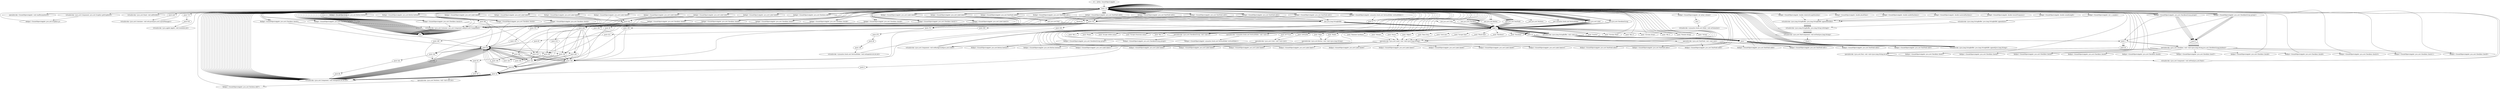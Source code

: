 digraph "" {
    "r0 := @this: SoundObjectsApplet"
    "load.r r0"
    "r0 := @this: SoundObjectsApplet"->"load.r r0";
    "load.r r0"->"load.r r0";
    "virtualinvoke <java.awt.Component: java.awt.Graphics getGraphics()>"
    "load.r r0"->"virtualinvoke <java.awt.Component: java.awt.Graphics getGraphics()>";
    "fieldput <SoundObjectsApplet: java.awt.Graphics g>"
    "virtualinvoke <java.awt.Component: java.awt.Graphics getGraphics()>"->"fieldput <SoundObjectsApplet: java.awt.Graphics g>";
    "fieldput <SoundObjectsApplet: java.awt.Graphics g>"->"load.r r0";
    "specialinvoke <SoundObjectsApplet: void readParameters()>"
    "load.r r0"->"specialinvoke <SoundObjectsApplet: void readParameters()>";
    "specialinvoke <SoundObjectsApplet: void readParameters()>"->"load.r r0";
    "push null"
    "load.r r0"->"push null";
    "virtualinvoke <java.awt.Container: void setLayout(java.awt.LayoutManager)>"
    "push null"->"virtualinvoke <java.awt.Container: void setLayout(java.awt.LayoutManager)>";
    "virtualinvoke <java.awt.Container: void setLayout(java.awt.LayoutManager)>"->"load.r r0";
    "virtualinvoke <java.awt.Panel: void addNotify()>"
    "load.r r0"->"virtualinvoke <java.awt.Panel: void addNotify()>";
    "virtualinvoke <java.awt.Panel: void addNotify()>"->"load.r r0";
    "push 715"
    "load.r r0"->"push 715";
    "push 535"
    "push 715"->"push 535";
    "virtualinvoke <java.applet.Applet: void resize(int,int)>"
    "push 535"->"virtualinvoke <java.applet.Applet: void resize(int,int)>";
    "virtualinvoke <java.applet.Applet: void resize(int,int)>"->"load.r r0";
    "new java.awt.Color"
    "load.r r0"->"new java.awt.Color";
    "dup1.r"
    "new java.awt.Color"->"dup1.r";
    "push 12632256"
    "dup1.r"->"push 12632256";
    "specialinvoke <java.awt.Color: void <init>(int)>"
    "push 12632256"->"specialinvoke <java.awt.Color: void <init>(int)>";
    "virtualinvoke <java.awt.Component: void setBackground(java.awt.Color)>"
    "specialinvoke <java.awt.Color: void <init>(int)>"->"virtualinvoke <java.awt.Component: void setBackground(java.awt.Color)>";
    "virtualinvoke <java.awt.Component: void setBackground(java.awt.Color)>"->"load.r r0";
    "new java.awt.CheckboxGroup"
    "load.r r0"->"new java.awt.CheckboxGroup";
    "new java.awt.CheckboxGroup"->"dup1.r";
    "specialinvoke <java.awt.CheckboxGroup: void <init>()>"
    "dup1.r"->"specialinvoke <java.awt.CheckboxGroup: void <init>()>";
    "fieldput <SoundObjectsApplet: java.awt.CheckboxGroup group1>"
    "specialinvoke <java.awt.CheckboxGroup: void <init>()>"->"fieldput <SoundObjectsApplet: java.awt.CheckboxGroup group1>";
    "fieldput <SoundObjectsApplet: java.awt.CheckboxGroup group1>"->"load.r r0";
    "new java.awt.Checkbox"
    "load.r r0"->"new java.awt.Checkbox";
    "new java.awt.Checkbox"->"dup1.r";
    "push \"Hit 1\""
    "dup1.r"->"push \"Hit 1\"";
    "push \"Hit 1\""->"load.r r0";
    "fieldget <SoundObjectsApplet: java.awt.CheckboxGroup group1>"
    "load.r r0"->"fieldget <SoundObjectsApplet: java.awt.CheckboxGroup group1>";
    "push 0"
    "fieldget <SoundObjectsApplet: java.awt.CheckboxGroup group1>"->"push 0";
    "specialinvoke <java.awt.Checkbox: void <init>(java.lang.String,java.awt.CheckboxGroup,boolean)>"
    "push 0"->"specialinvoke <java.awt.Checkbox: void <init>(java.lang.String,java.awt.CheckboxGroup,boolean)>";
    "fieldput <SoundObjectsApplet: java.awt.Checkbox check1>"
    "specialinvoke <java.awt.Checkbox: void <init>(java.lang.String,java.awt.CheckboxGroup,boolean)>"->"fieldput <SoundObjectsApplet: java.awt.Checkbox check1>";
    "fieldput <SoundObjectsApplet: java.awt.Checkbox check1>"->"load.r r0";
    "fieldget <SoundObjectsApplet: java.awt.Checkbox check1>"
    "load.r r0"->"fieldget <SoundObjectsApplet: java.awt.Checkbox check1>";
    "push 24"
    "fieldget <SoundObjectsApplet: java.awt.Checkbox check1>"->"push 24";
    "push 192"
    "push 24"->"push 192";
    "push 144"
    "push 192"->"push 144";
    "push 144"->"push 24";
    "virtualinvoke <java.awt.Component: void reshape(int,int,int,int)>"
    "push 24"->"virtualinvoke <java.awt.Component: void reshape(int,int,int,int)>";
    "virtualinvoke <java.awt.Component: void reshape(int,int,int,int)>"->"load.r r0";
    "load.r r0"->"load.r r0";
    "load.r r0"->"fieldget <SoundObjectsApplet: java.awt.Checkbox check1>";
    "virtualinvoke <java.awt.Container: java.awt.Component add(java.awt.Component)>"
    "fieldget <SoundObjectsApplet: java.awt.Checkbox check1>"->"virtualinvoke <java.awt.Container: java.awt.Component add(java.awt.Component)>";
    "pop"
    "virtualinvoke <java.awt.Container: java.awt.Component add(java.awt.Component)>"->"pop";
    "pop"->"load.r r0";
    "load.r r0"->"new java.awt.Checkbox";
    "new java.awt.Checkbox"->"dup1.r";
    "push \"Pluck\""
    "dup1.r"->"push \"Pluck\"";
    "push \"Pluck\""->"load.r r0";
    "load.r r0"->"fieldget <SoundObjectsApplet: java.awt.CheckboxGroup group1>";
    "fieldget <SoundObjectsApplet: java.awt.CheckboxGroup group1>"->"push 0";
    "push 0"->"specialinvoke <java.awt.Checkbox: void <init>(java.lang.String,java.awt.CheckboxGroup,boolean)>";
    "fieldput <SoundObjectsApplet: java.awt.Checkbox check2>"
    "specialinvoke <java.awt.Checkbox: void <init>(java.lang.String,java.awt.CheckboxGroup,boolean)>"->"fieldput <SoundObjectsApplet: java.awt.Checkbox check2>";
    "fieldput <SoundObjectsApplet: java.awt.Checkbox check2>"->"load.r r0";
    "fieldget <SoundObjectsApplet: java.awt.Checkbox check2>"
    "load.r r0"->"fieldget <SoundObjectsApplet: java.awt.Checkbox check2>";
    "fieldget <SoundObjectsApplet: java.awt.Checkbox check2>"->"push 24";
    "push 240"
    "push 24"->"push 240";
    "push 240"->"push 144";
    "push 144"->"push 24";
    "push 24"->"virtualinvoke <java.awt.Component: void reshape(int,int,int,int)>";
    "virtualinvoke <java.awt.Component: void reshape(int,int,int,int)>"->"load.r r0";
    "load.r r0"->"load.r r0";
    "load.r r0"->"fieldget <SoundObjectsApplet: java.awt.Checkbox check2>";
    "fieldget <SoundObjectsApplet: java.awt.Checkbox check2>"->"virtualinvoke <java.awt.Container: java.awt.Component add(java.awt.Component)>";
    "virtualinvoke <java.awt.Container: java.awt.Component add(java.awt.Component)>"->"pop";
    "pop"->"load.r r0";
    "load.r r0"->"new java.awt.Checkbox";
    "new java.awt.Checkbox"->"dup1.r";
    "push \"Scrape (white noise)\""
    "dup1.r"->"push \"Scrape (white noise)\"";
    "push \"Scrape (white noise)\""->"load.r r0";
    "load.r r0"->"fieldget <SoundObjectsApplet: java.awt.CheckboxGroup group1>";
    "fieldget <SoundObjectsApplet: java.awt.CheckboxGroup group1>"->"push 0";
    "push 0"->"specialinvoke <java.awt.Checkbox: void <init>(java.lang.String,java.awt.CheckboxGroup,boolean)>";
    "fieldput <SoundObjectsApplet: java.awt.Checkbox check3>"
    "specialinvoke <java.awt.Checkbox: void <init>(java.lang.String,java.awt.CheckboxGroup,boolean)>"->"fieldput <SoundObjectsApplet: java.awt.Checkbox check3>";
    "fieldput <SoundObjectsApplet: java.awt.Checkbox check3>"->"load.r r0";
    "fieldget <SoundObjectsApplet: java.awt.Checkbox check3>"
    "load.r r0"->"fieldget <SoundObjectsApplet: java.awt.Checkbox check3>";
    "fieldget <SoundObjectsApplet: java.awt.Checkbox check3>"->"push 24";
    "push 264"
    "push 24"->"push 264";
    "push 180"
    "push 264"->"push 180";
    "push 180"->"push 24";
    "push 24"->"virtualinvoke <java.awt.Component: void reshape(int,int,int,int)>";
    "virtualinvoke <java.awt.Component: void reshape(int,int,int,int)>"->"load.r r0";
    "load.r r0"->"load.r r0";
    "load.r r0"->"fieldget <SoundObjectsApplet: java.awt.Checkbox check3>";
    "fieldget <SoundObjectsApplet: java.awt.Checkbox check3>"->"virtualinvoke <java.awt.Container: java.awt.Component add(java.awt.Component)>";
    "virtualinvoke <java.awt.Container: java.awt.Component add(java.awt.Component)>"->"pop";
    "pop"->"load.r r0";
    "load.r r0"->"new java.awt.Checkbox";
    "new java.awt.Checkbox"->"dup1.r";
    "push \"Scrape (Gaussian noise)\""
    "dup1.r"->"push \"Scrape (Gaussian noise)\"";
    "push \"Scrape (Gaussian noise)\""->"load.r r0";
    "load.r r0"->"fieldget <SoundObjectsApplet: java.awt.CheckboxGroup group1>";
    "push 1"
    "fieldget <SoundObjectsApplet: java.awt.CheckboxGroup group1>"->"push 1";
    "push 1"->"specialinvoke <java.awt.Checkbox: void <init>(java.lang.String,java.awt.CheckboxGroup,boolean)>";
    "fieldput <SoundObjectsApplet: java.awt.Checkbox check4>"
    "specialinvoke <java.awt.Checkbox: void <init>(java.lang.String,java.awt.CheckboxGroup,boolean)>"->"fieldput <SoundObjectsApplet: java.awt.Checkbox check4>";
    "fieldput <SoundObjectsApplet: java.awt.Checkbox check4>"->"load.r r0";
    "fieldget <SoundObjectsApplet: java.awt.Checkbox check4>"
    "load.r r0"->"fieldget <SoundObjectsApplet: java.awt.Checkbox check4>";
    "fieldget <SoundObjectsApplet: java.awt.Checkbox check4>"->"push 24";
    "push 288"
    "push 24"->"push 288";
    "push 198"
    "push 288"->"push 198";
    "push 198"->"push 24";
    "push 24"->"virtualinvoke <java.awt.Component: void reshape(int,int,int,int)>";
    "virtualinvoke <java.awt.Component: void reshape(int,int,int,int)>"->"load.r r0";
    "load.r r0"->"load.r r0";
    "load.r r0"->"fieldget <SoundObjectsApplet: java.awt.Checkbox check4>";
    "fieldget <SoundObjectsApplet: java.awt.Checkbox check4>"->"virtualinvoke <java.awt.Container: java.awt.Component add(java.awt.Component)>";
    "virtualinvoke <java.awt.Container: java.awt.Component add(java.awt.Component)>"->"pop";
    "pop"->"load.r r0";
    "new java.awt.Label"
    "load.r r0"->"new java.awt.Label";
    "new java.awt.Label"->"dup1.r";
    "push \"Force\""
    "dup1.r"->"push \"Force\"";
    "specialinvoke <java.awt.Label: void <init>(java.lang.String)>"
    "push \"Force\""->"specialinvoke <java.awt.Label: void <init>(java.lang.String)>";
    "fieldput <SoundObjectsApplet: java.awt.Label label1>"
    "specialinvoke <java.awt.Label: void <init>(java.lang.String)>"->"fieldput <SoundObjectsApplet: java.awt.Label label1>";
    "fieldput <SoundObjectsApplet: java.awt.Label label1>"->"load.r r0";
    "fieldget <SoundObjectsApplet: java.awt.Label label1>"
    "load.r r0"->"fieldget <SoundObjectsApplet: java.awt.Label label1>";
    "push 36"
    "fieldget <SoundObjectsApplet: java.awt.Label label1>"->"push 36";
    "push 36"->"push 144";
    "push 90"
    "push 144"->"push 90";
    "push 32"
    "push 90"->"push 32";
    "push 32"->"virtualinvoke <java.awt.Component: void reshape(int,int,int,int)>";
    "virtualinvoke <java.awt.Component: void reshape(int,int,int,int)>"->"load.r r0";
    "load.r r0"->"fieldget <SoundObjectsApplet: java.awt.Label label1>";
    "new java.awt.Font"
    "fieldget <SoundObjectsApplet: java.awt.Label label1>"->"new java.awt.Font";
    "new java.awt.Font"->"dup1.r";
    "push \"Courier\""
    "dup1.r"->"push \"Courier\"";
    "push \"Courier\""->"push 1";
    "push 20"
    "push 1"->"push 20";
    "specialinvoke <java.awt.Font: void <init>(java.lang.String,int,int)>"
    "push 20"->"specialinvoke <java.awt.Font: void <init>(java.lang.String,int,int)>";
    "virtualinvoke <java.awt.Component: void setFont(java.awt.Font)>"
    "specialinvoke <java.awt.Font: void <init>(java.lang.String,int,int)>"->"virtualinvoke <java.awt.Component: void setFont(java.awt.Font)>";
    "virtualinvoke <java.awt.Component: void setFont(java.awt.Font)>"->"load.r r0";
    "load.r r0"->"load.r r0";
    "load.r r0"->"fieldget <SoundObjectsApplet: java.awt.Label label1>";
    "fieldget <SoundObjectsApplet: java.awt.Label label1>"->"virtualinvoke <java.awt.Container: java.awt.Component add(java.awt.Component)>";
    "virtualinvoke <java.awt.Container: java.awt.Component add(java.awt.Component)>"->"pop";
    "pop"->"load.r r0";
    "load.r r0"->"new java.awt.CheckboxGroup";
    "new java.awt.CheckboxGroup"->"dup1.r";
    "dup1.r"->"specialinvoke <java.awt.CheckboxGroup: void <init>()>";
    "fieldput <SoundObjectsApplet: java.awt.CheckboxGroup group2>"
    "specialinvoke <java.awt.CheckboxGroup: void <init>()>"->"fieldput <SoundObjectsApplet: java.awt.CheckboxGroup group2>";
    "fieldput <SoundObjectsApplet: java.awt.CheckboxGroup group2>"->"load.r r0";
    "load.r r0"->"new java.awt.Checkbox";
    "new java.awt.Checkbox"->"dup1.r";
    "push \"Bar 1\""
    "dup1.r"->"push \"Bar 1\"";
    "push \"Bar 1\""->"load.r r0";
    "fieldget <SoundObjectsApplet: java.awt.CheckboxGroup group2>"
    "load.r r0"->"fieldget <SoundObjectsApplet: java.awt.CheckboxGroup group2>";
    "fieldget <SoundObjectsApplet: java.awt.CheckboxGroup group2>"->"push 0";
    "push 0"->"specialinvoke <java.awt.Checkbox: void <init>(java.lang.String,java.awt.CheckboxGroup,boolean)>";
    "fieldput <SoundObjectsApplet: java.awt.Checkbox check6>"
    "specialinvoke <java.awt.Checkbox: void <init>(java.lang.String,java.awt.CheckboxGroup,boolean)>"->"fieldput <SoundObjectsApplet: java.awt.Checkbox check6>";
    "fieldput <SoundObjectsApplet: java.awt.Checkbox check6>"->"load.r r0";
    "fieldget <SoundObjectsApplet: java.awt.Checkbox check6>"
    "load.r r0"->"fieldget <SoundObjectsApplet: java.awt.Checkbox check6>";
    "push 228"
    "fieldget <SoundObjectsApplet: java.awt.Checkbox check6>"->"push 228";
    "push 216"
    "push 228"->"push 216";
    "push 108"
    "push 216"->"push 108";
    "push 108"->"push 24";
    "push 24"->"virtualinvoke <java.awt.Component: void reshape(int,int,int,int)>";
    "virtualinvoke <java.awt.Component: void reshape(int,int,int,int)>"->"load.r r0";
    "load.r r0"->"load.r r0";
    "load.r r0"->"fieldget <SoundObjectsApplet: java.awt.Checkbox check6>";
    "fieldget <SoundObjectsApplet: java.awt.Checkbox check6>"->"virtualinvoke <java.awt.Container: java.awt.Component add(java.awt.Component)>";
    "virtualinvoke <java.awt.Container: java.awt.Component add(java.awt.Component)>"->"pop";
    "pop"->"load.r r0";
    "load.r r0"->"new java.awt.Checkbox";
    "new java.awt.Checkbox"->"dup1.r";
    "push \"Circular Plate\""
    "dup1.r"->"push \"Circular Plate\"";
    "push \"Circular Plate\""->"load.r r0";
    "load.r r0"->"fieldget <SoundObjectsApplet: java.awt.CheckboxGroup group2>";
    "fieldget <SoundObjectsApplet: java.awt.CheckboxGroup group2>"->"push 0";
    "push 0"->"specialinvoke <java.awt.Checkbox: void <init>(java.lang.String,java.awt.CheckboxGroup,boolean)>";
    "fieldput <SoundObjectsApplet: java.awt.Checkbox check7>"
    "specialinvoke <java.awt.Checkbox: void <init>(java.lang.String,java.awt.CheckboxGroup,boolean)>"->"fieldput <SoundObjectsApplet: java.awt.Checkbox check7>";
    "fieldput <SoundObjectsApplet: java.awt.Checkbox check7>"->"load.r r0";
    "fieldget <SoundObjectsApplet: java.awt.Checkbox check7>"
    "load.r r0"->"fieldget <SoundObjectsApplet: java.awt.Checkbox check7>";
    "fieldget <SoundObjectsApplet: java.awt.Checkbox check7>"->"push 228";
    "push 228"->"push 264";
    "push 120"
    "push 264"->"push 120";
    "push 120"->"push 24";
    "push 24"->"virtualinvoke <java.awt.Component: void reshape(int,int,int,int)>";
    "virtualinvoke <java.awt.Component: void reshape(int,int,int,int)>"->"load.r r0";
    "load.r r0"->"load.r r0";
    "load.r r0"->"fieldget <SoundObjectsApplet: java.awt.Checkbox check7>";
    "fieldget <SoundObjectsApplet: java.awt.Checkbox check7>"->"virtualinvoke <java.awt.Container: java.awt.Component add(java.awt.Component)>";
    "virtualinvoke <java.awt.Container: java.awt.Component add(java.awt.Component)>"->"pop";
    "pop"->"load.r r0";
    "load.r r0"->"new java.awt.Label";
    "new java.awt.Label"->"dup1.r";
    "push \"Object\""
    "dup1.r"->"push \"Object\"";
    "push \"Object\""->"specialinvoke <java.awt.Label: void <init>(java.lang.String)>";
    "fieldput <SoundObjectsApplet: java.awt.Label label2>"
    "specialinvoke <java.awt.Label: void <init>(java.lang.String)>"->"fieldput <SoundObjectsApplet: java.awt.Label label2>";
    "fieldput <SoundObjectsApplet: java.awt.Label label2>"->"load.r r0";
    "fieldget <SoundObjectsApplet: java.awt.Label label2>"
    "load.r r0"->"fieldget <SoundObjectsApplet: java.awt.Label label2>";
    "fieldget <SoundObjectsApplet: java.awt.Label label2>"->"push 240";
    "push 240"->"push 144";
    "push 144"->"push 90";
    "push 90"->"push 32";
    "push 32"->"virtualinvoke <java.awt.Component: void reshape(int,int,int,int)>";
    "virtualinvoke <java.awt.Component: void reshape(int,int,int,int)>"->"load.r r0";
    "load.r r0"->"fieldget <SoundObjectsApplet: java.awt.Label label2>";
    "fieldget <SoundObjectsApplet: java.awt.Label label2>"->"new java.awt.Font";
    "new java.awt.Font"->"dup1.r";
    "dup1.r"->"push \"Courier\"";
    "push \"Courier\""->"push 1";
    "push 1"->"push 20";
    "push 20"->"specialinvoke <java.awt.Font: void <init>(java.lang.String,int,int)>";
    "specialinvoke <java.awt.Font: void <init>(java.lang.String,int,int)>"->"virtualinvoke <java.awt.Component: void setFont(java.awt.Font)>";
    "virtualinvoke <java.awt.Component: void setFont(java.awt.Font)>"->"load.r r0";
    "load.r r0"->"load.r r0";
    "load.r r0"->"fieldget <SoundObjectsApplet: java.awt.Label label2>";
    "fieldget <SoundObjectsApplet: java.awt.Label label2>"->"virtualinvoke <java.awt.Container: java.awt.Component add(java.awt.Component)>";
    "virtualinvoke <java.awt.Container: java.awt.Component add(java.awt.Component)>"->"pop";
    "pop"->"load.r r0";
    "new java.awt.Button"
    "load.r r0"->"new java.awt.Button";
    "new java.awt.Button"->"dup1.r";
    "push \"Build\""
    "dup1.r"->"push \"Build\"";
    "specialinvoke <java.awt.Button: void <init>(java.lang.String)>"
    "push \"Build\""->"specialinvoke <java.awt.Button: void <init>(java.lang.String)>";
    "fieldput <SoundObjectsApplet: java.awt.Button button1>"
    "specialinvoke <java.awt.Button: void <init>(java.lang.String)>"->"fieldput <SoundObjectsApplet: java.awt.Button button1>";
    "fieldput <SoundObjectsApplet: java.awt.Button button1>"->"load.r r0";
    "fieldget <SoundObjectsApplet: java.awt.Button button1>"
    "load.r r0"->"fieldget <SoundObjectsApplet: java.awt.Button button1>";
    "push 360"
    "fieldget <SoundObjectsApplet: java.awt.Button button1>"->"push 360";
    "push 168"
    "push 360"->"push 168";
    "push 54"
    "push 168"->"push 54";
    "push 40"
    "push 54"->"push 40";
    "push 40"->"virtualinvoke <java.awt.Component: void reshape(int,int,int,int)>";
    "virtualinvoke <java.awt.Component: void reshape(int,int,int,int)>"->"load.r r0";
    "load.r r0"->"load.r r0";
    "load.r r0"->"fieldget <SoundObjectsApplet: java.awt.Button button1>";
    "fieldget <SoundObjectsApplet: java.awt.Button button1>"->"virtualinvoke <java.awt.Container: java.awt.Component add(java.awt.Component)>";
    "virtualinvoke <java.awt.Container: java.awt.Component add(java.awt.Component)>"->"pop";
    "pop"->"load.r r0";
    "load.r r0"->"new java.awt.Button";
    "new java.awt.Button"->"dup1.r";
    "push \"Stop\""
    "dup1.r"->"push \"Stop\"";
    "push \"Stop\""->"specialinvoke <java.awt.Button: void <init>(java.lang.String)>";
    "fieldput <SoundObjectsApplet: java.awt.Button button2>"
    "specialinvoke <java.awt.Button: void <init>(java.lang.String)>"->"fieldput <SoundObjectsApplet: java.awt.Button button2>";
    "fieldput <SoundObjectsApplet: java.awt.Button button2>"->"load.r r0";
    "fieldget <SoundObjectsApplet: java.awt.Button button2>"
    "load.r r0"->"fieldget <SoundObjectsApplet: java.awt.Button button2>";
    "fieldget <SoundObjectsApplet: java.awt.Button button2>"->"push 360";
    "push 360"->"push 216";
    "push 216"->"push 54";
    "push 54"->"push 40";
    "push 40"->"virtualinvoke <java.awt.Component: void reshape(int,int,int,int)>";
    "virtualinvoke <java.awt.Component: void reshape(int,int,int,int)>"->"load.r r0";
    "load.r r0"->"load.r r0";
    "load.r r0"->"fieldget <SoundObjectsApplet: java.awt.Button button2>";
    "fieldget <SoundObjectsApplet: java.awt.Button button2>"->"virtualinvoke <java.awt.Container: java.awt.Component add(java.awt.Component)>";
    "virtualinvoke <java.awt.Container: java.awt.Component add(java.awt.Component)>"->"pop";
    "pop"->"load.r r0";
    "new java.awt.TextField"
    "load.r r0"->"new java.awt.TextField";
    "new java.awt.TextField"->"dup1.r";
    "push 10"
    "dup1.r"->"push 10";
    "specialinvoke <java.awt.TextField: void <init>(int)>"
    "push 10"->"specialinvoke <java.awt.TextField: void <init>(int)>";
    "fieldput <SoundObjectsApplet: java.awt.TextField edit2>"
    "specialinvoke <java.awt.TextField: void <init>(int)>"->"fieldput <SoundObjectsApplet: java.awt.TextField edit2>";
    "fieldput <SoundObjectsApplet: java.awt.TextField edit2>"->"load.r r0";
    "fieldget <SoundObjectsApplet: java.awt.TextField edit2>"
    "load.r r0"->"fieldget <SoundObjectsApplet: java.awt.TextField edit2>";
    "push 576"
    "fieldget <SoundObjectsApplet: java.awt.TextField edit2>"->"push 576";
    "push 576"->"push 192";
    "push 192"->"push 108";
    "push 108"->"push 32";
    "push 32"->"virtualinvoke <java.awt.Component: void reshape(int,int,int,int)>";
    "virtualinvoke <java.awt.Component: void reshape(int,int,int,int)>"->"load.r r0";
    "load.r r0"->"load.r r0";
    "load.r r0"->"fieldget <SoundObjectsApplet: java.awt.TextField edit2>";
    "fieldget <SoundObjectsApplet: java.awt.TextField edit2>"->"virtualinvoke <java.awt.Container: java.awt.Component add(java.awt.Component)>";
    "virtualinvoke <java.awt.Container: java.awt.Component add(java.awt.Component)>"->"pop";
    "pop"->"load.r r0";
    "load.r r0"->"new java.awt.TextField";
    "new java.awt.TextField"->"dup1.r";
    "dup1.r"->"push 10";
    "push 10"->"specialinvoke <java.awt.TextField: void <init>(int)>";
    "fieldput <SoundObjectsApplet: java.awt.TextField edit3>"
    "specialinvoke <java.awt.TextField: void <init>(int)>"->"fieldput <SoundObjectsApplet: java.awt.TextField edit3>";
    "fieldput <SoundObjectsApplet: java.awt.TextField edit3>"->"load.r r0";
    "fieldget <SoundObjectsApplet: java.awt.TextField edit3>"
    "load.r r0"->"fieldget <SoundObjectsApplet: java.awt.TextField edit3>";
    "fieldget <SoundObjectsApplet: java.awt.TextField edit3>"->"push 576";
    "push 576"->"push 228";
    "push 228"->"push 108";
    "push 108"->"push 32";
    "push 32"->"virtualinvoke <java.awt.Component: void reshape(int,int,int,int)>";
    "virtualinvoke <java.awt.Component: void reshape(int,int,int,int)>"->"load.r r0";
    "load.r r0"->"load.r r0";
    "load.r r0"->"fieldget <SoundObjectsApplet: java.awt.TextField edit3>";
    "fieldget <SoundObjectsApplet: java.awt.TextField edit3>"->"virtualinvoke <java.awt.Container: java.awt.Component add(java.awt.Component)>";
    "virtualinvoke <java.awt.Container: java.awt.Component add(java.awt.Component)>"->"pop";
    "pop"->"load.r r0";
    "load.r r0"->"new java.awt.Label";
    "new java.awt.Label"->"dup1.r";
    "push \"Base freq.\""
    "dup1.r"->"push \"Base freq.\"";
    "push \"Base freq.\""->"specialinvoke <java.awt.Label: void <init>(java.lang.String)>";
    "fieldput <SoundObjectsApplet: java.awt.Label label4>"
    "specialinvoke <java.awt.Label: void <init>(java.lang.String)>"->"fieldput <SoundObjectsApplet: java.awt.Label label4>";
    "fieldput <SoundObjectsApplet: java.awt.Label label4>"->"load.r r0";
    "fieldget <SoundObjectsApplet: java.awt.Label label4>"
    "load.r r0"->"fieldget <SoundObjectsApplet: java.awt.Label label4>";
    "push 432"
    "fieldget <SoundObjectsApplet: java.awt.Label label4>"->"push 432";
    "push 432"->"push 192";
    "push 192"->"push 90";
    "push 90"->"push 24";
    "push 24"->"virtualinvoke <java.awt.Component: void reshape(int,int,int,int)>";
    "virtualinvoke <java.awt.Component: void reshape(int,int,int,int)>"->"load.r r0";
    "load.r r0"->"load.r r0";
    "load.r r0"->"fieldget <SoundObjectsApplet: java.awt.Label label4>";
    "fieldget <SoundObjectsApplet: java.awt.Label label4>"->"virtualinvoke <java.awt.Container: java.awt.Component add(java.awt.Component)>";
    "virtualinvoke <java.awt.Container: java.awt.Component add(java.awt.Component)>"->"pop";
    "pop"->"load.r r0";
    "load.r r0"->"new java.awt.Label";
    "new java.awt.Label"->"dup1.r";
    "push \"Grid size\""
    "dup1.r"->"push \"Grid size\"";
    "push \"Grid size\""->"specialinvoke <java.awt.Label: void <init>(java.lang.String)>";
    "fieldput <SoundObjectsApplet: java.awt.Label label5>"
    "specialinvoke <java.awt.Label: void <init>(java.lang.String)>"->"fieldput <SoundObjectsApplet: java.awt.Label label5>";
    "fieldput <SoundObjectsApplet: java.awt.Label label5>"->"load.r r0";
    "fieldget <SoundObjectsApplet: java.awt.Label label5>"
    "load.r r0"->"fieldget <SoundObjectsApplet: java.awt.Label label5>";
    "fieldget <SoundObjectsApplet: java.awt.Label label5>"->"push 432";
    "push 432"->"push 228";
    "push 228"->"push 90";
    "push 90"->"push 24";
    "push 24"->"virtualinvoke <java.awt.Component: void reshape(int,int,int,int)>";
    "virtualinvoke <java.awt.Component: void reshape(int,int,int,int)>"->"load.r r0";
    "load.r r0"->"load.r r0";
    "load.r r0"->"fieldget <SoundObjectsApplet: java.awt.Label label5>";
    "fieldget <SoundObjectsApplet: java.awt.Label label5>"->"virtualinvoke <java.awt.Container: java.awt.Component add(java.awt.Component)>";
    "virtualinvoke <java.awt.Container: java.awt.Component add(java.awt.Component)>"->"pop";
    "pop"->"load.r r0";
    "load.r r0"->"new java.awt.Label";
    "new java.awt.Label"->"dup1.r";
    "push \"Scrape time\""
    "dup1.r"->"push \"Scrape time\"";
    "push \"Scrape time\""->"specialinvoke <java.awt.Label: void <init>(java.lang.String)>";
    "fieldput <SoundObjectsApplet: java.awt.Label label7>"
    "specialinvoke <java.awt.Label: void <init>(java.lang.String)>"->"fieldput <SoundObjectsApplet: java.awt.Label label7>";
    "fieldput <SoundObjectsApplet: java.awt.Label label7>"->"load.r r0";
    "fieldget <SoundObjectsApplet: java.awt.Label label7>"
    "load.r r0"->"fieldget <SoundObjectsApplet: java.awt.Label label7>";
    "fieldget <SoundObjectsApplet: java.awt.Label label7>"->"push 432";
    "push 306"
    "push 432"->"push 306";
    "push 306"->"push 108";
    "push 108"->"push 24";
    "push 24"->"virtualinvoke <java.awt.Component: void reshape(int,int,int,int)>";
    "virtualinvoke <java.awt.Component: void reshape(int,int,int,int)>"->"load.r r0";
    "load.r r0"->"load.r r0";
    "load.r r0"->"fieldget <SoundObjectsApplet: java.awt.Label label7>";
    "fieldget <SoundObjectsApplet: java.awt.Label label7>"->"virtualinvoke <java.awt.Container: java.awt.Component add(java.awt.Component)>";
    "virtualinvoke <java.awt.Container: java.awt.Component add(java.awt.Component)>"->"pop";
    "pop"->"load.r r0";
    "load.r r0"->"new java.awt.Label";
    "new java.awt.Label"->"dup1.r";
    "push \"Pluck time\""
    "dup1.r"->"push \"Pluck time\"";
    "push \"Pluck time\""->"specialinvoke <java.awt.Label: void <init>(java.lang.String)>";
    "fieldput <SoundObjectsApplet: java.awt.Label label8>"
    "specialinvoke <java.awt.Label: void <init>(java.lang.String)>"->"fieldput <SoundObjectsApplet: java.awt.Label label8>";
    "fieldput <SoundObjectsApplet: java.awt.Label label8>"->"load.r r0";
    "fieldget <SoundObjectsApplet: java.awt.Label label8>"
    "load.r r0"->"fieldget <SoundObjectsApplet: java.awt.Label label8>";
    "fieldget <SoundObjectsApplet: java.awt.Label label8>"->"push 432";
    "push 342"
    "push 432"->"push 342";
    "push 86"
    "push 342"->"push 86";
    "push 86"->"push 24";
    "push 24"->"virtualinvoke <java.awt.Component: void reshape(int,int,int,int)>";
    "virtualinvoke <java.awt.Component: void reshape(int,int,int,int)>"->"load.r r0";
    "load.r r0"->"load.r r0";
    "load.r r0"->"fieldget <SoundObjectsApplet: java.awt.Label label8>";
    "fieldget <SoundObjectsApplet: java.awt.Label label8>"->"virtualinvoke <java.awt.Container: java.awt.Component add(java.awt.Component)>";
    "virtualinvoke <java.awt.Container: java.awt.Component add(java.awt.Component)>"->"pop";
    "pop"->"load.r r0";
    "new java.awt.TextArea"
    "load.r r0"->"new java.awt.TextArea";
    "new java.awt.TextArea"->"dup1.r";
    "push 4"
    "dup1.r"->"push 4";
    "push 4"->"push 32";
    "specialinvoke <java.awt.TextArea: void <init>(int,int)>"
    "push 32"->"specialinvoke <java.awt.TextArea: void <init>(int,int)>";
    "fieldput <SoundObjectsApplet: java.awt.TextArea edit7>"
    "specialinvoke <java.awt.TextArea: void <init>(int,int)>"->"fieldput <SoundObjectsApplet: java.awt.TextArea edit7>";
    "fieldput <SoundObjectsApplet: java.awt.TextArea edit7>"->"load.r r0";
    "fieldget <SoundObjectsApplet: java.awt.TextArea edit7>"
    "load.r r0"->"fieldget <SoundObjectsApplet: java.awt.TextArea edit7>";
    "fieldget <SoundObjectsApplet: java.awt.TextArea edit7>"->"push 24";
    "push 24"->"push 342";
    "push 324"
    "push 342"->"push 324";
    "push 88"
    "push 324"->"push 88";
    "push 88"->"virtualinvoke <java.awt.Component: void reshape(int,int,int,int)>";
    "virtualinvoke <java.awt.Component: void reshape(int,int,int,int)>"->"load.r r0";
    "load.r r0"->"fieldget <SoundObjectsApplet: java.awt.TextArea edit7>";
    "fieldget <SoundObjectsApplet: java.awt.TextArea edit7>"->"new java.awt.Color";
    "new java.awt.Color"->"dup1.r";
    "push 16777215"
    "dup1.r"->"push 16777215";
    "push 16777215"->"specialinvoke <java.awt.Color: void <init>(int)>";
    "specialinvoke <java.awt.Color: void <init>(int)>"->"virtualinvoke <java.awt.Component: void setBackground(java.awt.Color)>";
    "virtualinvoke <java.awt.Component: void setBackground(java.awt.Color)>"->"load.r r0";
    "load.r r0"->"load.r r0";
    "load.r r0"->"fieldget <SoundObjectsApplet: java.awt.TextArea edit7>";
    "fieldget <SoundObjectsApplet: java.awt.TextArea edit7>"->"virtualinvoke <java.awt.Container: java.awt.Component add(java.awt.Component)>";
    "virtualinvoke <java.awt.Container: java.awt.Component add(java.awt.Component)>"->"pop";
    "pop"->"load.r r0";
    "load.r r0"->"new java.awt.Checkbox";
    "new java.awt.Checkbox"->"dup1.r";
    "push \"Bar 2\""
    "dup1.r"->"push \"Bar 2\"";
    "push \"Bar 2\""->"load.r r0";
    "load.r r0"->"fieldget <SoundObjectsApplet: java.awt.CheckboxGroup group2>";
    "fieldget <SoundObjectsApplet: java.awt.CheckboxGroup group2>"->"push 0";
    "push 0"->"specialinvoke <java.awt.Checkbox: void <init>(java.lang.String,java.awt.CheckboxGroup,boolean)>";
    "fieldput <SoundObjectsApplet: java.awt.Checkbox check8>"
    "specialinvoke <java.awt.Checkbox: void <init>(java.lang.String,java.awt.CheckboxGroup,boolean)>"->"fieldput <SoundObjectsApplet: java.awt.Checkbox check8>";
    "fieldput <SoundObjectsApplet: java.awt.Checkbox check8>"->"load.r r0";
    "fieldget <SoundObjectsApplet: java.awt.Checkbox check8>"
    "load.r r0"->"fieldget <SoundObjectsApplet: java.awt.Checkbox check8>";
    "fieldget <SoundObjectsApplet: java.awt.Checkbox check8>"->"push 228";
    "push 228"->"push 240";
    "push 240"->"push 108";
    "push 108"->"push 24";
    "push 24"->"virtualinvoke <java.awt.Component: void reshape(int,int,int,int)>";
    "virtualinvoke <java.awt.Component: void reshape(int,int,int,int)>"->"load.r r0";
    "load.r r0"->"load.r r0";
    "load.r r0"->"fieldget <SoundObjectsApplet: java.awt.Checkbox check8>";
    "fieldget <SoundObjectsApplet: java.awt.Checkbox check8>"->"virtualinvoke <java.awt.Container: java.awt.Component add(java.awt.Component)>";
    "virtualinvoke <java.awt.Container: java.awt.Component add(java.awt.Component)>"->"pop";
    "pop"->"load.r r0";
    "load.r r0"->"new java.awt.Checkbox";
    "new java.awt.Checkbox"->"dup1.r";
    "push \"Circular Drum\""
    "dup1.r"->"push \"Circular Drum\"";
    "push \"Circular Drum\""->"load.r r0";
    "load.r r0"->"fieldget <SoundObjectsApplet: java.awt.CheckboxGroup group2>";
    "fieldget <SoundObjectsApplet: java.awt.CheckboxGroup group2>"->"push 0";
    "push 0"->"specialinvoke <java.awt.Checkbox: void <init>(java.lang.String,java.awt.CheckboxGroup,boolean)>";
    "fieldput <SoundObjectsApplet: java.awt.Checkbox check9>"
    "specialinvoke <java.awt.Checkbox: void <init>(java.lang.String,java.awt.CheckboxGroup,boolean)>"->"fieldput <SoundObjectsApplet: java.awt.Checkbox check9>";
    "fieldput <SoundObjectsApplet: java.awt.Checkbox check9>"->"load.r r0";
    "fieldget <SoundObjectsApplet: java.awt.Checkbox check9>"
    "load.r r0"->"fieldget <SoundObjectsApplet: java.awt.Checkbox check9>";
    "fieldget <SoundObjectsApplet: java.awt.Checkbox check9>"->"push 228";
    "push 228"->"push 288";
    "push 288"->"push 144";
    "push 144"->"push 24";
    "push 24"->"virtualinvoke <java.awt.Component: void reshape(int,int,int,int)>";
    "virtualinvoke <java.awt.Component: void reshape(int,int,int,int)>"->"load.r r0";
    "load.r r0"->"load.r r0";
    "load.r r0"->"fieldget <SoundObjectsApplet: java.awt.Checkbox check9>";
    "fieldget <SoundObjectsApplet: java.awt.Checkbox check9>"->"virtualinvoke <java.awt.Container: java.awt.Component add(java.awt.Component)>";
    "virtualinvoke <java.awt.Container: java.awt.Component add(java.awt.Component)>"->"pop";
    "pop"->"load.r r0";
    "load.r r0"->"new java.awt.Checkbox";
    "new java.awt.Checkbox"->"dup1.r";
    "push \"Hit 2\""
    "dup1.r"->"push \"Hit 2\"";
    "push \"Hit 2\""->"load.r r0";
    "load.r r0"->"fieldget <SoundObjectsApplet: java.awt.CheckboxGroup group1>";
    "fieldget <SoundObjectsApplet: java.awt.CheckboxGroup group1>"->"push 0";
    "push 0"->"specialinvoke <java.awt.Checkbox: void <init>(java.lang.String,java.awt.CheckboxGroup,boolean)>";
    "fieldput <SoundObjectsApplet: java.awt.Checkbox check10>"
    "specialinvoke <java.awt.Checkbox: void <init>(java.lang.String,java.awt.CheckboxGroup,boolean)>"->"fieldput <SoundObjectsApplet: java.awt.Checkbox check10>";
    "fieldput <SoundObjectsApplet: java.awt.Checkbox check10>"->"load.r r0";
    "fieldget <SoundObjectsApplet: java.awt.Checkbox check10>"
    "load.r r0"->"fieldget <SoundObjectsApplet: java.awt.Checkbox check10>";
    "fieldget <SoundObjectsApplet: java.awt.Checkbox check10>"->"push 24";
    "push 24"->"push 216";
    "push 216"->"push 144";
    "push 144"->"push 24";
    "push 24"->"virtualinvoke <java.awt.Component: void reshape(int,int,int,int)>";
    "virtualinvoke <java.awt.Component: void reshape(int,int,int,int)>"->"load.r r0";
    "load.r r0"->"load.r r0";
    "load.r r0"->"fieldget <SoundObjectsApplet: java.awt.Checkbox check10>";
    "fieldget <SoundObjectsApplet: java.awt.Checkbox check10>"->"virtualinvoke <java.awt.Container: java.awt.Component add(java.awt.Component)>";
    "virtualinvoke <java.awt.Container: java.awt.Component add(java.awt.Component)>"->"pop";
    "pop"->"load.r r0";
    "load.r r0"->"new java.awt.Checkbox";
    "new java.awt.Checkbox"->"dup1.r";
    "push \"Pseudo String\""
    "dup1.r"->"push \"Pseudo String\"";
    "push \"Pseudo String\""->"load.r r0";
    "load.r r0"->"fieldget <SoundObjectsApplet: java.awt.CheckboxGroup group2>";
    "fieldget <SoundObjectsApplet: java.awt.CheckboxGroup group2>"->"push 0";
    "push 0"->"specialinvoke <java.awt.Checkbox: void <init>(java.lang.String,java.awt.CheckboxGroup,boolean)>";
    "fieldput <SoundObjectsApplet: java.awt.Checkbox check11>"
    "specialinvoke <java.awt.Checkbox: void <init>(java.lang.String,java.awt.CheckboxGroup,boolean)>"->"fieldput <SoundObjectsApplet: java.awt.Checkbox check11>";
    "fieldput <SoundObjectsApplet: java.awt.Checkbox check11>"->"load.r r0";
    "fieldget <SoundObjectsApplet: java.awt.Checkbox check11>"
    "load.r r0"->"fieldget <SoundObjectsApplet: java.awt.Checkbox check11>";
    "fieldget <SoundObjectsApplet: java.awt.Checkbox check11>"->"push 228";
    "push 312"
    "push 228"->"push 312";
    "push 312"->"push 144";
    "push 144"->"push 24";
    "push 24"->"virtualinvoke <java.awt.Component: void reshape(int,int,int,int)>";
    "virtualinvoke <java.awt.Component: void reshape(int,int,int,int)>"->"load.r r0";
    "load.r r0"->"load.r r0";
    "load.r r0"->"fieldget <SoundObjectsApplet: java.awt.Checkbox check11>";
    "fieldget <SoundObjectsApplet: java.awt.Checkbox check11>"->"virtualinvoke <java.awt.Container: java.awt.Component add(java.awt.Component)>";
    "virtualinvoke <java.awt.Container: java.awt.Component add(java.awt.Component)>"->"pop";
    "pop"->"load.r r0";
    "load.r r0"->"new java.awt.Checkbox";
    "new java.awt.Checkbox"->"dup1.r";
    "push \"String\""
    "dup1.r"->"push \"String\"";
    "push \"String\""->"load.r r0";
    "load.r r0"->"fieldget <SoundObjectsApplet: java.awt.CheckboxGroup group2>";
    "fieldget <SoundObjectsApplet: java.awt.CheckboxGroup group2>"->"push 1";
    "push 1"->"specialinvoke <java.awt.Checkbox: void <init>(java.lang.String,java.awt.CheckboxGroup,boolean)>";
    "fieldput <SoundObjectsApplet: java.awt.Checkbox check5>"
    "specialinvoke <java.awt.Checkbox: void <init>(java.lang.String,java.awt.CheckboxGroup,boolean)>"->"fieldput <SoundObjectsApplet: java.awt.Checkbox check5>";
    "fieldput <SoundObjectsApplet: java.awt.Checkbox check5>"->"load.r r0";
    "fieldget <SoundObjectsApplet: java.awt.Checkbox check5>"
    "load.r r0"->"fieldget <SoundObjectsApplet: java.awt.Checkbox check5>";
    "fieldget <SoundObjectsApplet: java.awt.Checkbox check5>"->"push 228";
    "push 228"->"push 192";
    "push 192"->"push 120";
    "push 120"->"push 24";
    "push 24"->"virtualinvoke <java.awt.Component: void reshape(int,int,int,int)>";
    "virtualinvoke <java.awt.Component: void reshape(int,int,int,int)>"->"load.r r0";
    "load.r r0"->"load.r r0";
    "load.r r0"->"fieldget <SoundObjectsApplet: java.awt.Checkbox check5>";
    "fieldget <SoundObjectsApplet: java.awt.Checkbox check5>"->"virtualinvoke <java.awt.Container: java.awt.Component add(java.awt.Component)>";
    "virtualinvoke <java.awt.Container: java.awt.Component add(java.awt.Component)>"->"pop";
    "pop"->"load.r r0";
    "load.r r0"->"new java.awt.TextField";
    "new java.awt.TextField"->"dup1.r";
    "dup1.r"->"push 10";
    "push 10"->"specialinvoke <java.awt.TextField: void <init>(int)>";
    "fieldput <SoundObjectsApplet: java.awt.TextField edit8>"
    "specialinvoke <java.awt.TextField: void <init>(int)>"->"fieldput <SoundObjectsApplet: java.awt.TextField edit8>";
    "fieldput <SoundObjectsApplet: java.awt.TextField edit8>"->"load.r r0";
    "fieldget <SoundObjectsApplet: java.awt.TextField edit8>"
    "load.r r0"->"fieldget <SoundObjectsApplet: java.awt.TextField edit8>";
    "fieldget <SoundObjectsApplet: java.awt.TextField edit8>"->"push 576";
    "push 372"
    "push 576"->"push 372";
    "push 372"->"push 108";
    "push 108"->"push 32";
    "push 32"->"virtualinvoke <java.awt.Component: void reshape(int,int,int,int)>";
    "virtualinvoke <java.awt.Component: void reshape(int,int,int,int)>"->"load.r r0";
    "load.r r0"->"load.r r0";
    "load.r r0"->"fieldget <SoundObjectsApplet: java.awt.TextField edit8>";
    "fieldget <SoundObjectsApplet: java.awt.TextField edit8>"->"virtualinvoke <java.awt.Container: java.awt.Component add(java.awt.Component)>";
    "virtualinvoke <java.awt.Container: java.awt.Component add(java.awt.Component)>"->"pop";
    "pop"->"load.r r0";
    "load.r r0"->"new java.awt.TextField";
    "new java.awt.TextField"->"dup1.r";
    "dup1.r"->"push 10";
    "push 10"->"specialinvoke <java.awt.TextField: void <init>(int)>";
    "fieldput <SoundObjectsApplet: java.awt.TextField edit6>"
    "specialinvoke <java.awt.TextField: void <init>(int)>"->"fieldput <SoundObjectsApplet: java.awt.TextField edit6>";
    "fieldput <SoundObjectsApplet: java.awt.TextField edit6>"->"load.r r0";
    "fieldget <SoundObjectsApplet: java.awt.TextField edit6>"
    "load.r r0"->"fieldget <SoundObjectsApplet: java.awt.TextField edit6>";
    "fieldget <SoundObjectsApplet: java.awt.TextField edit6>"->"push 576";
    "push 336"
    "push 576"->"push 336";
    "push 336"->"push 108";
    "push 108"->"push 32";
    "push 32"->"virtualinvoke <java.awt.Component: void reshape(int,int,int,int)>";
    "virtualinvoke <java.awt.Component: void reshape(int,int,int,int)>"->"load.r r0";
    "load.r r0"->"load.r r0";
    "load.r r0"->"fieldget <SoundObjectsApplet: java.awt.TextField edit6>";
    "fieldget <SoundObjectsApplet: java.awt.TextField edit6>"->"virtualinvoke <java.awt.Container: java.awt.Component add(java.awt.Component)>";
    "virtualinvoke <java.awt.Container: java.awt.Component add(java.awt.Component)>"->"pop";
    "pop"->"load.r r0";
    "load.r r0"->"new java.awt.Label";
    "new java.awt.Label"->"dup1.r";
    "push \"Hardness\""
    "dup1.r"->"push \"Hardness\"";
    "push \"Hardness\""->"specialinvoke <java.awt.Label: void <init>(java.lang.String)>";
    "fieldput <SoundObjectsApplet: java.awt.Label label3>"
    "specialinvoke <java.awt.Label: void <init>(java.lang.String)>"->"fieldput <SoundObjectsApplet: java.awt.Label label3>";
    "fieldput <SoundObjectsApplet: java.awt.Label label3>"->"load.r r0";
    "fieldget <SoundObjectsApplet: java.awt.Label label3>"
    "load.r r0"->"fieldget <SoundObjectsApplet: java.awt.Label label3>";
    "fieldget <SoundObjectsApplet: java.awt.Label label3>"->"push 432";
    "push 156"
    "push 432"->"push 156";
    "push 156"->"push 90";
    "push 90"->"push 24";
    "push 24"->"virtualinvoke <java.awt.Component: void reshape(int,int,int,int)>";
    "virtualinvoke <java.awt.Component: void reshape(int,int,int,int)>"->"load.r r0";
    "load.r r0"->"load.r r0";
    "load.r r0"->"fieldget <SoundObjectsApplet: java.awt.Label label3>";
    "fieldget <SoundObjectsApplet: java.awt.Label label3>"->"virtualinvoke <java.awt.Container: java.awt.Component add(java.awt.Component)>";
    "virtualinvoke <java.awt.Container: java.awt.Component add(java.awt.Component)>"->"pop";
    "pop"->"load.r r0";
    "load.r r0"->"new java.awt.TextField";
    "new java.awt.TextField"->"dup1.r";
    "dup1.r"->"push 10";
    "push 10"->"specialinvoke <java.awt.TextField: void <init>(int)>";
    "fieldput <SoundObjectsApplet: java.awt.TextField edit1>"
    "specialinvoke <java.awt.TextField: void <init>(int)>"->"fieldput <SoundObjectsApplet: java.awt.TextField edit1>";
    "fieldput <SoundObjectsApplet: java.awt.TextField edit1>"->"load.r r0";
    "fieldget <SoundObjectsApplet: java.awt.TextField edit1>"
    "load.r r0"->"fieldget <SoundObjectsApplet: java.awt.TextField edit1>";
    "fieldget <SoundObjectsApplet: java.awt.TextField edit1>"->"push 576";
    "push 576"->"push 156";
    "push 156"->"push 108";
    "push 108"->"push 32";
    "push 32"->"virtualinvoke <java.awt.Component: void reshape(int,int,int,int)>";
    "virtualinvoke <java.awt.Component: void reshape(int,int,int,int)>"->"load.r r0";
    "load.r r0"->"load.r r0";
    "load.r r0"->"fieldget <SoundObjectsApplet: java.awt.TextField edit1>";
    "fieldget <SoundObjectsApplet: java.awt.TextField edit1>"->"virtualinvoke <java.awt.Container: java.awt.Component add(java.awt.Component)>";
    "virtualinvoke <java.awt.Container: java.awt.Component add(java.awt.Component)>"->"pop";
    "pop"->"load.r r0";
    "load.r r0"->"new java.awt.TextField";
    "new java.awt.TextField"->"dup1.r";
    "dup1.r"->"push 10";
    "push 10"->"specialinvoke <java.awt.TextField: void <init>(int)>";
    "fieldput <SoundObjectsApplet: java.awt.TextField edit4>"
    "specialinvoke <java.awt.TextField: void <init>(int)>"->"fieldput <SoundObjectsApplet: java.awt.TextField edit4>";
    "fieldput <SoundObjectsApplet: java.awt.TextField edit4>"->"load.r r0";
    "fieldget <SoundObjectsApplet: java.awt.TextField edit4>"
    "load.r r0"->"fieldget <SoundObjectsApplet: java.awt.TextField edit4>";
    "fieldget <SoundObjectsApplet: java.awt.TextField edit4>"->"push 576";
    "push 576"->"push 264";
    "push 264"->"push 108";
    "push 108"->"push 32";
    "push 32"->"virtualinvoke <java.awt.Component: void reshape(int,int,int,int)>";
    "virtualinvoke <java.awt.Component: void reshape(int,int,int,int)>"->"load.r r0";
    "load.r r0"->"load.r r0";
    "load.r r0"->"fieldget <SoundObjectsApplet: java.awt.TextField edit4>";
    "fieldget <SoundObjectsApplet: java.awt.TextField edit4>"->"virtualinvoke <java.awt.Container: java.awt.Component add(java.awt.Component)>";
    "virtualinvoke <java.awt.Container: java.awt.Component add(java.awt.Component)>"->"pop";
    "pop"->"load.r r0";
    "load.r r0"->"new java.awt.Label";
    "new java.awt.Label"->"dup1.r";
    "push \"Duration\""
    "dup1.r"->"push \"Duration\"";
    "push \"Duration\""->"specialinvoke <java.awt.Label: void <init>(java.lang.String)>";
    "fieldput <SoundObjectsApplet: java.awt.Label label6>"
    "specialinvoke <java.awt.Label: void <init>(java.lang.String)>"->"fieldput <SoundObjectsApplet: java.awt.Label label6>";
    "fieldput <SoundObjectsApplet: java.awt.Label label6>"->"load.r r0";
    "fieldget <SoundObjectsApplet: java.awt.Label label6>"
    "load.r r0"->"fieldget <SoundObjectsApplet: java.awt.Label label6>";
    "fieldget <SoundObjectsApplet: java.awt.Label label6>"->"push 432";
    "push 432"->"push 264";
    "push 264"->"push 90";
    "push 90"->"push 24";
    "push 24"->"virtualinvoke <java.awt.Component: void reshape(int,int,int,int)>";
    "virtualinvoke <java.awt.Component: void reshape(int,int,int,int)>"->"load.r r0";
    "load.r r0"->"load.r r0";
    "load.r r0"->"fieldget <SoundObjectsApplet: java.awt.Label label6>";
    "fieldget <SoundObjectsApplet: java.awt.Label label6>"->"virtualinvoke <java.awt.Container: java.awt.Component add(java.awt.Component)>";
    "virtualinvoke <java.awt.Container: java.awt.Component add(java.awt.Component)>"->"pop";
    "pop"->"load.r r0";
    "load.r r0"->"new java.awt.TextField";
    "new java.awt.TextField"->"dup1.r";
    "dup1.r"->"push 10";
    "push 10"->"specialinvoke <java.awt.TextField: void <init>(int)>";
    "fieldput <SoundObjectsApplet: java.awt.TextField edit5>"
    "specialinvoke <java.awt.TextField: void <init>(int)>"->"fieldput <SoundObjectsApplet: java.awt.TextField edit5>";
    "fieldput <SoundObjectsApplet: java.awt.TextField edit5>"->"load.r r0";
    "fieldget <SoundObjectsApplet: java.awt.TextField edit5>"
    "load.r r0"->"fieldget <SoundObjectsApplet: java.awt.TextField edit5>";
    "fieldget <SoundObjectsApplet: java.awt.TextField edit5>"->"push 576";
    "push 300"
    "push 576"->"push 300";
    "push 300"->"push 108";
    "push 108"->"push 32";
    "push 32"->"virtualinvoke <java.awt.Component: void reshape(int,int,int,int)>";
    "virtualinvoke <java.awt.Component: void reshape(int,int,int,int)>"->"load.r r0";
    "load.r r0"->"load.r r0";
    "load.r r0"->"fieldget <SoundObjectsApplet: java.awt.TextField edit5>";
    "fieldget <SoundObjectsApplet: java.awt.TextField edit5>"->"virtualinvoke <java.awt.Container: java.awt.Component add(java.awt.Component)>";
    "virtualinvoke <java.awt.Container: java.awt.Component add(java.awt.Component)>"->"pop";
    "pop"->"load.r r0";
    "load.r r0"->"new java.awt.Label";
    "new java.awt.Label"->"dup1.r";
    "push \"Hammer hardness\""
    "dup1.r"->"push \"Hammer hardness\"";
    "push \"Hammer hardness\""->"specialinvoke <java.awt.Label: void <init>(java.lang.String)>";
    "fieldput <SoundObjectsApplet: java.awt.Label label9>"
    "specialinvoke <java.awt.Label: void <init>(java.lang.String)>"->"fieldput <SoundObjectsApplet: java.awt.Label label9>";
    "fieldput <SoundObjectsApplet: java.awt.Label label9>"->"load.r r0";
    "fieldget <SoundObjectsApplet: java.awt.Label label9>"
    "load.r r0"->"fieldget <SoundObjectsApplet: java.awt.Label label9>";
    "fieldget <SoundObjectsApplet: java.awt.Label label9>"->"push 432";
    "push 378"
    "push 432"->"push 378";
    "push 141"
    "push 378"->"push 141";
    "push 141"->"push 24";
    "push 24"->"virtualinvoke <java.awt.Component: void reshape(int,int,int,int)>";
    "virtualinvoke <java.awt.Component: void reshape(int,int,int,int)>"->"load.r r0";
    "load.r r0"->"load.r r0";
    "load.r r0"->"fieldget <SoundObjectsApplet: java.awt.Label label9>";
    "fieldget <SoundObjectsApplet: java.awt.Label label9>"->"virtualinvoke <java.awt.Container: java.awt.Component add(java.awt.Component)>";
    "virtualinvoke <java.awt.Container: java.awt.Component add(java.awt.Component)>"->"pop";
    "pop"->"load.r r0";
    "new symantec.itools.awt.VerticalSlider"
    "load.r r0"->"new symantec.itools.awt.VerticalSlider";
    "new symantec.itools.awt.VerticalSlider"->"dup1.r";
    "specialinvoke <symantec.itools.awt.VerticalSlider: void <init>()>"
    "dup1.r"->"specialinvoke <symantec.itools.awt.VerticalSlider: void <init>()>";
    "fieldput <SoundObjectsApplet: symantec.itools.awt.VerticalSlider verticalSlider1>"
    "specialinvoke <symantec.itools.awt.VerticalSlider: void <init>()>"->"fieldput <SoundObjectsApplet: symantec.itools.awt.VerticalSlider verticalSlider1>";
    "fieldput <SoundObjectsApplet: symantec.itools.awt.VerticalSlider verticalSlider1>"->"load.r r0";
    "fieldget <SoundObjectsApplet: symantec.itools.awt.VerticalSlider verticalSlider1>"
    "load.r r0"->"fieldget <SoundObjectsApplet: symantec.itools.awt.VerticalSlider verticalSlider1>";
    "fieldget <SoundObjectsApplet: symantec.itools.awt.VerticalSlider verticalSlider1>"->"push 372";
    "push 270"
    "push 372"->"push 270";
    "push 48"
    "push 270"->"push 48";
    "push 138"
    "push 48"->"push 138";
    "virtualinvoke <symantec.itools.awt.VerticalSlider: void reshape(int,int,int,int)>"
    "push 138"->"virtualinvoke <symantec.itools.awt.VerticalSlider: void reshape(int,int,int,int)>";
    "virtualinvoke <symantec.itools.awt.VerticalSlider: void reshape(int,int,int,int)>"->"load.r r0";
    "load.r r0"->"load.r r0";
    "load.r r0"->"fieldget <SoundObjectsApplet: symantec.itools.awt.VerticalSlider verticalSlider1>";
    "checkcast"
    "fieldget <SoundObjectsApplet: symantec.itools.awt.VerticalSlider verticalSlider1>"->"checkcast";
    "checkcast"->"virtualinvoke <java.awt.Container: java.awt.Component add(java.awt.Component)>";
    "virtualinvoke <java.awt.Container: java.awt.Component add(java.awt.Component)>"->"pop";
    "pop"->"load.r r0";
    "load.r r0"->"new java.awt.Label";
    "new java.awt.Label"->"dup1.r";
    "push \"Volume\""
    "dup1.r"->"push \"Volume\"";
    "push \"Volume\""->"specialinvoke <java.awt.Label: void <init>(java.lang.String)>";
    "fieldput <SoundObjectsApplet: java.awt.Label label10>"
    "specialinvoke <java.awt.Label: void <init>(java.lang.String)>"->"fieldput <SoundObjectsApplet: java.awt.Label label10>";
    "fieldput <SoundObjectsApplet: java.awt.Label label10>"->"load.r r0";
    "fieldget <SoundObjectsApplet: java.awt.Label label10>"
    "load.r r0"->"fieldget <SoundObjectsApplet: java.awt.Label label10>";
    "fieldget <SoundObjectsApplet: java.awt.Label label10>"->"push 372";
    "push 414"
    "push 372"->"push 414";
    "push 60"
    "push 414"->"push 60";
    "push 60"->"push 24";
    "push 24"->"virtualinvoke <java.awt.Component: void reshape(int,int,int,int)>";
    "virtualinvoke <java.awt.Component: void reshape(int,int,int,int)>"->"load.r r0";
    "load.r r0"->"load.r r0";
    "load.r r0"->"fieldget <SoundObjectsApplet: java.awt.Label label10>";
    "fieldget <SoundObjectsApplet: java.awt.Label label10>"->"virtualinvoke <java.awt.Container: java.awt.Component add(java.awt.Component)>";
    "virtualinvoke <java.awt.Container: java.awt.Component add(java.awt.Component)>"->"pop";
    "pop"->"load.r r0";
    "load.r r0"->"fieldget <SoundObjectsApplet: symantec.itools.awt.VerticalSlider verticalSlider1>";
    "push 11"
    "fieldget <SoundObjectsApplet: symantec.itools.awt.VerticalSlider verticalSlider1>"->"push 11";
    "push 11"->"load.r r0";
    "fieldget <SoundObjectsApplet: int initial_volume>"
    "load.r r0"->"fieldget <SoundObjectsApplet: int initial_volume>";
    "sub.i"
    "fieldget <SoundObjectsApplet: int initial_volume>"->"sub.i";
    "virtualinvoke <symantec.itools.awt.Slider: void setValue(int)>"
    "sub.i"->"virtualinvoke <symantec.itools.awt.Slider: void setValue(int)>";
    "virtualinvoke <symantec.itools.awt.Slider: void setValue(int)>"->"load.r r0";
    "load.r r0"->"fieldget <SoundObjectsApplet: java.awt.TextField edit1>";
    "new java.lang.StringBuffer"
    "fieldget <SoundObjectsApplet: java.awt.TextField edit1>"->"new java.lang.StringBuffer";
    "new java.lang.StringBuffer"->"dup1.r";
    "specialinvoke <java.lang.StringBuffer: void <init>()>"
    "dup1.r"->"specialinvoke <java.lang.StringBuffer: void <init>()>";
    "push \"\""
    "specialinvoke <java.lang.StringBuffer: void <init>()>"->"push \"\"";
    "virtualinvoke <java.lang.StringBuffer: java.lang.StringBuffer append(java.lang.String)>"
    "push \"\""->"virtualinvoke <java.lang.StringBuffer: java.lang.StringBuffer append(java.lang.String)>";
    "virtualinvoke <java.lang.StringBuffer: java.lang.StringBuffer append(java.lang.String)>"->"load.r r0";
    "fieldget <SoundObjectsApplet: double materialHardness>"
    "load.r r0"->"fieldget <SoundObjectsApplet: double materialHardness>";
    "virtualinvoke <java.lang.StringBuffer: java.lang.StringBuffer append(double)>"
    "fieldget <SoundObjectsApplet: double materialHardness>"->"virtualinvoke <java.lang.StringBuffer: java.lang.StringBuffer append(double)>";
    "virtualinvoke <java.lang.StringBuffer: java.lang.String toString()>"
    "virtualinvoke <java.lang.StringBuffer: java.lang.StringBuffer append(double)>"->"virtualinvoke <java.lang.StringBuffer: java.lang.String toString()>";
    "virtualinvoke <java.awt.TextComponent: void setText(java.lang.String)>"
    "virtualinvoke <java.lang.StringBuffer: java.lang.String toString()>"->"virtualinvoke <java.awt.TextComponent: void setText(java.lang.String)>";
    "virtualinvoke <java.awt.TextComponent: void setText(java.lang.String)>"->"load.r r0";
    "load.r r0"->"fieldget <SoundObjectsApplet: java.awt.TextField edit2>";
    "fieldget <SoundObjectsApplet: java.awt.TextField edit2>"->"new java.lang.StringBuffer";
    "new java.lang.StringBuffer"->"dup1.r";
    "dup1.r"->"specialinvoke <java.lang.StringBuffer: void <init>()>";
    "specialinvoke <java.lang.StringBuffer: void <init>()>"->"push \"\"";
    "push \"\""->"virtualinvoke <java.lang.StringBuffer: java.lang.StringBuffer append(java.lang.String)>";
    "virtualinvoke <java.lang.StringBuffer: java.lang.StringBuffer append(java.lang.String)>"->"load.r r0";
    "fieldget <SoundObjectsApplet: double lowestFrequency>"
    "load.r r0"->"fieldget <SoundObjectsApplet: double lowestFrequency>";
    "fieldget <SoundObjectsApplet: double lowestFrequency>"->"virtualinvoke <java.lang.StringBuffer: java.lang.StringBuffer append(double)>";
    "virtualinvoke <java.lang.StringBuffer: java.lang.StringBuffer append(double)>"->"virtualinvoke <java.lang.StringBuffer: java.lang.String toString()>";
    "virtualinvoke <java.lang.StringBuffer: java.lang.String toString()>"->"virtualinvoke <java.awt.TextComponent: void setText(java.lang.String)>";
    "virtualinvoke <java.awt.TextComponent: void setText(java.lang.String)>"->"load.r r0";
    "load.r r0"->"fieldget <SoundObjectsApplet: java.awt.TextField edit3>";
    "fieldget <SoundObjectsApplet: java.awt.TextField edit3>"->"new java.lang.StringBuffer";
    "new java.lang.StringBuffer"->"dup1.r";
    "dup1.r"->"specialinvoke <java.lang.StringBuffer: void <init>()>";
    "specialinvoke <java.lang.StringBuffer: void <init>()>"->"push \"\"";
    "push \"\""->"virtualinvoke <java.lang.StringBuffer: java.lang.StringBuffer append(java.lang.String)>";
    "virtualinvoke <java.lang.StringBuffer: java.lang.StringBuffer append(java.lang.String)>"->"load.r r0";
    "fieldget <SoundObjectsApplet: int n_samples>"
    "load.r r0"->"fieldget <SoundObjectsApplet: int n_samples>";
    "virtualinvoke <java.lang.StringBuffer: java.lang.StringBuffer append(int)>"
    "fieldget <SoundObjectsApplet: int n_samples>"->"virtualinvoke <java.lang.StringBuffer: java.lang.StringBuffer append(int)>";
    "virtualinvoke <java.lang.StringBuffer: java.lang.StringBuffer append(int)>"->"virtualinvoke <java.lang.StringBuffer: java.lang.String toString()>";
    "virtualinvoke <java.lang.StringBuffer: java.lang.String toString()>"->"virtualinvoke <java.awt.TextComponent: void setText(java.lang.String)>";
    "virtualinvoke <java.awt.TextComponent: void setText(java.lang.String)>"->"load.r r0";
    "load.r r0"->"fieldget <SoundObjectsApplet: java.awt.TextField edit4>";
    "fieldget <SoundObjectsApplet: java.awt.TextField edit4>"->"new java.lang.StringBuffer";
    "new java.lang.StringBuffer"->"dup1.r";
    "dup1.r"->"specialinvoke <java.lang.StringBuffer: void <init>()>";
    "specialinvoke <java.lang.StringBuffer: void <init>()>"->"push \"\"";
    "push \"\""->"virtualinvoke <java.lang.StringBuffer: java.lang.StringBuffer append(java.lang.String)>";
    "virtualinvoke <java.lang.StringBuffer: java.lang.StringBuffer append(java.lang.String)>"->"load.r r0";
    "fieldget <SoundObjectsApplet: double soundLength>"
    "load.r r0"->"fieldget <SoundObjectsApplet: double soundLength>";
    "fieldget <SoundObjectsApplet: double soundLength>"->"virtualinvoke <java.lang.StringBuffer: java.lang.StringBuffer append(double)>";
    "virtualinvoke <java.lang.StringBuffer: java.lang.StringBuffer append(double)>"->"virtualinvoke <java.lang.StringBuffer: java.lang.String toString()>";
    "virtualinvoke <java.lang.StringBuffer: java.lang.String toString()>"->"virtualinvoke <java.awt.TextComponent: void setText(java.lang.String)>";
    "virtualinvoke <java.awt.TextComponent: void setText(java.lang.String)>"->"load.r r0";
    "load.r r0"->"fieldget <SoundObjectsApplet: java.awt.TextField edit5>";
    "fieldget <SoundObjectsApplet: java.awt.TextField edit5>"->"new java.lang.StringBuffer";
    "new java.lang.StringBuffer"->"dup1.r";
    "dup1.r"->"specialinvoke <java.lang.StringBuffer: void <init>()>";
    "specialinvoke <java.lang.StringBuffer: void <init>()>"->"push \"\"";
    "push \"\""->"virtualinvoke <java.lang.StringBuffer: java.lang.StringBuffer append(java.lang.String)>";
    "virtualinvoke <java.lang.StringBuffer: java.lang.StringBuffer append(java.lang.String)>"->"load.r r0";
    "fieldget <SoundObjectsApplet: double relativeScrapeDuration>"
    "load.r r0"->"fieldget <SoundObjectsApplet: double relativeScrapeDuration>";
    "fieldget <SoundObjectsApplet: double relativeScrapeDuration>"->"virtualinvoke <java.lang.StringBuffer: java.lang.StringBuffer append(double)>";
    "virtualinvoke <java.lang.StringBuffer: java.lang.StringBuffer append(double)>"->"virtualinvoke <java.lang.StringBuffer: java.lang.String toString()>";
    "virtualinvoke <java.lang.StringBuffer: java.lang.String toString()>"->"virtualinvoke <java.awt.TextComponent: void setText(java.lang.String)>";
    "virtualinvoke <java.awt.TextComponent: void setText(java.lang.String)>"->"load.r r0";
    "load.r r0"->"fieldget <SoundObjectsApplet: java.awt.TextField edit6>";
    "fieldget <SoundObjectsApplet: java.awt.TextField edit6>"->"new java.lang.StringBuffer";
    "new java.lang.StringBuffer"->"dup1.r";
    "dup1.r"->"specialinvoke <java.lang.StringBuffer: void <init>()>";
    "specialinvoke <java.lang.StringBuffer: void <init>()>"->"push \"\"";
    "push \"\""->"virtualinvoke <java.lang.StringBuffer: java.lang.StringBuffer append(java.lang.String)>";
    "virtualinvoke <java.lang.StringBuffer: java.lang.StringBuffer append(java.lang.String)>"->"load.r r0";
    "fieldget <SoundObjectsApplet: double pluckTime>"
    "load.r r0"->"fieldget <SoundObjectsApplet: double pluckTime>";
    "fieldget <SoundObjectsApplet: double pluckTime>"->"virtualinvoke <java.lang.StringBuffer: java.lang.StringBuffer append(double)>";
    "virtualinvoke <java.lang.StringBuffer: java.lang.StringBuffer append(double)>"->"virtualinvoke <java.lang.StringBuffer: java.lang.String toString()>";
    "virtualinvoke <java.lang.StringBuffer: java.lang.String toString()>"->"virtualinvoke <java.awt.TextComponent: void setText(java.lang.String)>";
    "virtualinvoke <java.awt.TextComponent: void setText(java.lang.String)>"->"load.r r0";
    "load.r r0"->"fieldget <SoundObjectsApplet: java.awt.TextField edit8>";
    "fieldget <SoundObjectsApplet: java.awt.TextField edit8>"->"new java.lang.StringBuffer";
    "new java.lang.StringBuffer"->"dup1.r";
    "dup1.r"->"specialinvoke <java.lang.StringBuffer: void <init>()>";
    "specialinvoke <java.lang.StringBuffer: void <init>()>"->"push \"\"";
    "push \"\""->"virtualinvoke <java.lang.StringBuffer: java.lang.StringBuffer append(java.lang.String)>";
    "virtualinvoke <java.lang.StringBuffer: java.lang.StringBuffer append(java.lang.String)>"->"load.r r0";
    "fieldget <SoundObjectsApplet: double malletHardness>"
    "load.r r0"->"fieldget <SoundObjectsApplet: double malletHardness>";
    "fieldget <SoundObjectsApplet: double malletHardness>"->"virtualinvoke <java.lang.StringBuffer: java.lang.StringBuffer append(double)>";
    "virtualinvoke <java.lang.StringBuffer: java.lang.StringBuffer append(double)>"->"virtualinvoke <java.lang.StringBuffer: java.lang.String toString()>";
    "virtualinvoke <java.lang.StringBuffer: java.lang.String toString()>"->"virtualinvoke <java.awt.TextComponent: void setText(java.lang.String)>";
    "return"
    "virtualinvoke <java.awt.TextComponent: void setText(java.lang.String)>"->"return";
}
